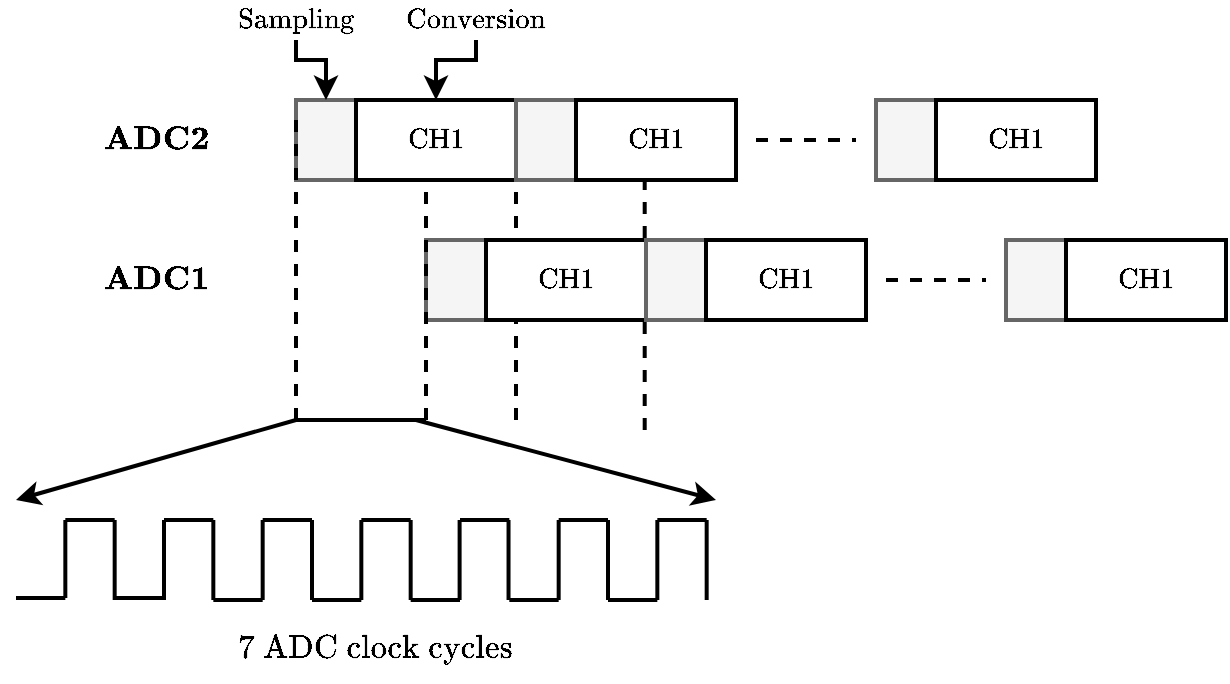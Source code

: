 <mxfile version="27.0.2">
  <diagram name="Page-1" id="tCYB30YipWKGrK400kMQ">
    <mxGraphModel dx="920" dy="547" grid="1" gridSize="10" guides="1" tooltips="1" connect="1" arrows="1" fold="1" page="1" pageScale="1" pageWidth="1169" pageHeight="827" math="1" shadow="0">
      <root>
        <mxCell id="0" />
        <mxCell id="1" parent="0" />
        <mxCell id="f13Vdtuete7E-nKXJIhi-67" value="" style="endArrow=none;dashed=1;html=1;rounded=0;strokeWidth=2;" edge="1" parent="1">
          <mxGeometry width="50" height="50" relative="1" as="geometry">
            <mxPoint x="494.35" y="285" as="sourcePoint" />
            <mxPoint x="494.35" y="155" as="targetPoint" />
          </mxGeometry>
        </mxCell>
        <mxCell id="f13Vdtuete7E-nKXJIhi-66" value="" style="endArrow=none;dashed=1;html=1;rounded=0;strokeWidth=2;" edge="1" parent="1">
          <mxGeometry width="50" height="50" relative="1" as="geometry">
            <mxPoint x="430" y="280" as="sourcePoint" />
            <mxPoint x="430" y="150" as="targetPoint" />
          </mxGeometry>
        </mxCell>
        <mxCell id="f13Vdtuete7E-nKXJIhi-1" value="" style="rounded=0;whiteSpace=wrap;html=1;strokeWidth=2;fillColor=#f5f5f5;fontColor=#333333;strokeColor=#666666;" vertex="1" parent="1">
          <mxGeometry x="320" y="120" width="30" height="40" as="geometry" />
        </mxCell>
        <mxCell id="f13Vdtuete7E-nKXJIhi-2" value="$$\text{CH1}$$" style="rounded=0;whiteSpace=wrap;html=1;strokeWidth=2;" vertex="1" parent="1">
          <mxGeometry x="350" y="120" width="80" height="40" as="geometry" />
        </mxCell>
        <mxCell id="f13Vdtuete7E-nKXJIhi-3" value="" style="rounded=0;whiteSpace=wrap;html=1;strokeWidth=2;fillColor=#f5f5f5;fontColor=#333333;strokeColor=#666666;" vertex="1" parent="1">
          <mxGeometry x="430" y="120" width="30" height="40" as="geometry" />
        </mxCell>
        <mxCell id="f13Vdtuete7E-nKXJIhi-4" value="$$\text{CH1}$$" style="rounded=0;whiteSpace=wrap;html=1;strokeWidth=2;" vertex="1" parent="1">
          <mxGeometry x="460" y="120" width="80" height="40" as="geometry" />
        </mxCell>
        <mxCell id="f13Vdtuete7E-nKXJIhi-5" value="" style="endArrow=none;dashed=1;html=1;rounded=0;strokeWidth=2;" edge="1" parent="1">
          <mxGeometry width="50" height="50" relative="1" as="geometry">
            <mxPoint x="550" y="140" as="sourcePoint" />
            <mxPoint x="600" y="140" as="targetPoint" />
          </mxGeometry>
        </mxCell>
        <mxCell id="f13Vdtuete7E-nKXJIhi-6" value="" style="rounded=0;whiteSpace=wrap;html=1;strokeWidth=2;fillColor=#f5f5f5;fontColor=#333333;strokeColor=#666666;" vertex="1" parent="1">
          <mxGeometry x="610" y="120" width="30" height="40" as="geometry" />
        </mxCell>
        <mxCell id="f13Vdtuete7E-nKXJIhi-7" value="$$\text{CH1}$$" style="rounded=0;whiteSpace=wrap;html=1;strokeWidth=2;" vertex="1" parent="1">
          <mxGeometry x="640" y="120" width="80" height="40" as="geometry" />
        </mxCell>
        <mxCell id="f13Vdtuete7E-nKXJIhi-8" value="" style="rounded=0;whiteSpace=wrap;html=1;strokeWidth=2;fillColor=#f5f5f5;fontColor=#333333;strokeColor=#666666;" vertex="1" parent="1">
          <mxGeometry x="385" y="190" width="30" height="40" as="geometry" />
        </mxCell>
        <mxCell id="f13Vdtuete7E-nKXJIhi-9" value="$$\text{CH1}$$" style="rounded=0;whiteSpace=wrap;html=1;strokeWidth=2;" vertex="1" parent="1">
          <mxGeometry x="415" y="190" width="80" height="40" as="geometry" />
        </mxCell>
        <mxCell id="f13Vdtuete7E-nKXJIhi-10" value="" style="rounded=0;whiteSpace=wrap;html=1;strokeWidth=2;fillColor=#f5f5f5;fontColor=#333333;strokeColor=#666666;" vertex="1" parent="1">
          <mxGeometry x="495" y="190" width="30" height="40" as="geometry" />
        </mxCell>
        <mxCell id="f13Vdtuete7E-nKXJIhi-11" value="&lt;span style=&quot;color: rgb(0, 0, 0); font-family: Helvetica; font-size: 12px; font-style: normal; font-variant-ligatures: normal; font-variant-caps: normal; font-weight: 400; letter-spacing: normal; orphans: 2; text-align: center; text-indent: 0px; text-transform: none; widows: 2; word-spacing: 0px; -webkit-text-stroke-width: 0px; white-space: normal; background-color: rgb(236, 236, 236); text-decoration-thickness: initial; text-decoration-style: initial; text-decoration-color: initial; display: inline !important; float: none;&quot;&gt;$$\text{CH1}$$&lt;/span&gt;" style="rounded=0;whiteSpace=wrap;html=1;strokeWidth=2;" vertex="1" parent="1">
          <mxGeometry x="525" y="190" width="80" height="40" as="geometry" />
        </mxCell>
        <mxCell id="f13Vdtuete7E-nKXJIhi-12" value="" style="endArrow=none;dashed=1;html=1;rounded=0;strokeWidth=2;" edge="1" parent="1">
          <mxGeometry width="50" height="50" relative="1" as="geometry">
            <mxPoint x="615" y="210" as="sourcePoint" />
            <mxPoint x="665" y="210" as="targetPoint" />
          </mxGeometry>
        </mxCell>
        <mxCell id="f13Vdtuete7E-nKXJIhi-13" value="" style="rounded=0;whiteSpace=wrap;html=1;strokeWidth=2;fillColor=#f5f5f5;fontColor=#333333;strokeColor=#666666;" vertex="1" parent="1">
          <mxGeometry x="675" y="190" width="30" height="40" as="geometry" />
        </mxCell>
        <mxCell id="f13Vdtuete7E-nKXJIhi-14" value="$$\text{CH1}$$" style="rounded=0;whiteSpace=wrap;html=1;strokeWidth=2;" vertex="1" parent="1">
          <mxGeometry x="705" y="190" width="80" height="40" as="geometry" />
        </mxCell>
        <mxCell id="f13Vdtuete7E-nKXJIhi-15" value="" style="endArrow=none;dashed=1;html=1;rounded=0;strokeWidth=2;" edge="1" parent="1">
          <mxGeometry width="50" height="50" relative="1" as="geometry">
            <mxPoint x="320" y="280" as="sourcePoint" />
            <mxPoint x="320" y="130" as="targetPoint" />
          </mxGeometry>
        </mxCell>
        <mxCell id="f13Vdtuete7E-nKXJIhi-16" value="" style="endArrow=none;dashed=1;html=1;rounded=0;strokeWidth=2;" edge="1" parent="1">
          <mxGeometry width="50" height="50" relative="1" as="geometry">
            <mxPoint x="385" y="280" as="sourcePoint" />
            <mxPoint x="385" y="160" as="targetPoint" />
          </mxGeometry>
        </mxCell>
        <mxCell id="f13Vdtuete7E-nKXJIhi-17" value="" style="endArrow=none;startArrow=none;html=1;rounded=0;strokeWidth=2;startFill=0;" edge="1" parent="1">
          <mxGeometry width="50" height="50" relative="1" as="geometry">
            <mxPoint x="320" y="280" as="sourcePoint" />
            <mxPoint x="385" y="280" as="targetPoint" />
          </mxGeometry>
        </mxCell>
        <mxCell id="f13Vdtuete7E-nKXJIhi-18" value="&lt;font style=&quot;font-size: 14px;&quot;&gt;$$\text{7 ADC clock cycles}$$&lt;/font&gt;" style="text;html=1;align=center;verticalAlign=middle;whiteSpace=wrap;rounded=0;" vertex="1" parent="1">
          <mxGeometry x="270" y="384" width="180" height="20" as="geometry" />
        </mxCell>
        <mxCell id="f13Vdtuete7E-nKXJIhi-20" value="&lt;font style=&quot;font-size: 14px;&quot;&gt;$$\textbf{ADC1}$$&lt;/font&gt;" style="text;html=1;align=center;verticalAlign=middle;whiteSpace=wrap;rounded=0;" vertex="1" parent="1">
          <mxGeometry x="220" y="195" width="60" height="30" as="geometry" />
        </mxCell>
        <mxCell id="f13Vdtuete7E-nKXJIhi-21" value="&lt;font style=&quot;font-size: 14px;&quot;&gt;$$\textbf{ADC2}$$&lt;/font&gt;" style="text;html=1;align=center;verticalAlign=middle;whiteSpace=wrap;rounded=0;" vertex="1" parent="1">
          <mxGeometry x="220" y="125" width="60" height="30" as="geometry" />
        </mxCell>
        <mxCell id="f13Vdtuete7E-nKXJIhi-26" style="edgeStyle=orthogonalEdgeStyle;rounded=0;orthogonalLoop=1;jettySize=auto;html=1;strokeWidth=2;" edge="1" parent="1" source="f13Vdtuete7E-nKXJIhi-23" target="f13Vdtuete7E-nKXJIhi-2">
          <mxGeometry relative="1" as="geometry">
            <Array as="points">
              <mxPoint x="410" y="100" />
              <mxPoint x="390" y="100" />
            </Array>
          </mxGeometry>
        </mxCell>
        <mxCell id="f13Vdtuete7E-nKXJIhi-23" value="$$\text{Conversion}$$" style="text;html=1;align=center;verticalAlign=middle;whiteSpace=wrap;rounded=0;" vertex="1" parent="1">
          <mxGeometry x="380" y="70" width="60" height="20" as="geometry" />
        </mxCell>
        <mxCell id="f13Vdtuete7E-nKXJIhi-25" style="edgeStyle=orthogonalEdgeStyle;rounded=0;orthogonalLoop=1;jettySize=auto;html=1;exitX=0.5;exitY=1;exitDx=0;exitDy=0;entryX=0.5;entryY=0;entryDx=0;entryDy=0;strokeWidth=2;" edge="1" parent="1" source="f13Vdtuete7E-nKXJIhi-24" target="f13Vdtuete7E-nKXJIhi-1">
          <mxGeometry relative="1" as="geometry">
            <Array as="points">
              <mxPoint x="335" y="100" />
            </Array>
          </mxGeometry>
        </mxCell>
        <mxCell id="f13Vdtuete7E-nKXJIhi-24" value="$$\text{Sampling}$$" style="text;html=1;align=center;verticalAlign=middle;whiteSpace=wrap;rounded=0;" vertex="1" parent="1">
          <mxGeometry x="290" y="70" width="60" height="20" as="geometry" />
        </mxCell>
        <mxCell id="f13Vdtuete7E-nKXJIhi-62" value="" style="group" vertex="1" connectable="0" parent="1">
          <mxGeometry x="180" y="330" width="370" height="40" as="geometry" />
        </mxCell>
        <mxCell id="f13Vdtuete7E-nKXJIhi-27" value="" style="endArrow=none;html=1;rounded=0;strokeWidth=2;" edge="1" parent="f13Vdtuete7E-nKXJIhi-62">
          <mxGeometry width="50" height="50" relative="1" as="geometry">
            <mxPoint y="39" as="sourcePoint" />
            <mxPoint x="24.667" y="39" as="targetPoint" />
          </mxGeometry>
        </mxCell>
        <mxCell id="f13Vdtuete7E-nKXJIhi-28" value="" style="endArrow=none;html=1;rounded=0;strokeWidth=2;" edge="1" parent="f13Vdtuete7E-nKXJIhi-62">
          <mxGeometry width="50" height="50" relative="1" as="geometry">
            <mxPoint x="24.667" y="39" as="sourcePoint" />
            <mxPoint x="24.667" as="targetPoint" />
          </mxGeometry>
        </mxCell>
        <mxCell id="f13Vdtuete7E-nKXJIhi-29" value="" style="endArrow=none;html=1;rounded=0;strokeWidth=2;" edge="1" parent="f13Vdtuete7E-nKXJIhi-62">
          <mxGeometry width="50" height="50" relative="1" as="geometry">
            <mxPoint x="24.667" as="sourcePoint" />
            <mxPoint x="49.333" as="targetPoint" />
          </mxGeometry>
        </mxCell>
        <mxCell id="f13Vdtuete7E-nKXJIhi-30" value="" style="endArrow=none;html=1;rounded=0;strokeWidth=2;" edge="1" parent="f13Vdtuete7E-nKXJIhi-62">
          <mxGeometry width="50" height="50" relative="1" as="geometry">
            <mxPoint x="49.333" y="40" as="sourcePoint" />
            <mxPoint x="49.333" as="targetPoint" />
          </mxGeometry>
        </mxCell>
        <mxCell id="f13Vdtuete7E-nKXJIhi-31" value="" style="endArrow=none;html=1;rounded=0;strokeWidth=2;" edge="1" parent="f13Vdtuete7E-nKXJIhi-62">
          <mxGeometry width="50" height="50" relative="1" as="geometry">
            <mxPoint x="49.333" y="39" as="sourcePoint" />
            <mxPoint x="74" y="39" as="targetPoint" />
          </mxGeometry>
        </mxCell>
        <mxCell id="f13Vdtuete7E-nKXJIhi-32" value="" style="endArrow=none;html=1;rounded=0;strokeWidth=2;" edge="1" parent="f13Vdtuete7E-nKXJIhi-62">
          <mxGeometry width="50" height="50" relative="1" as="geometry">
            <mxPoint x="74" as="sourcePoint" />
            <mxPoint x="74" y="40" as="targetPoint" />
          </mxGeometry>
        </mxCell>
        <mxCell id="f13Vdtuete7E-nKXJIhi-33" value="" style="endArrow=none;html=1;rounded=0;strokeWidth=2;" edge="1" parent="f13Vdtuete7E-nKXJIhi-62">
          <mxGeometry width="50" height="50" relative="1" as="geometry">
            <mxPoint x="74" as="sourcePoint" />
            <mxPoint x="98.667" as="targetPoint" />
          </mxGeometry>
        </mxCell>
        <mxCell id="f13Vdtuete7E-nKXJIhi-34" value="" style="endArrow=none;html=1;rounded=0;strokeWidth=2;" edge="1" parent="f13Vdtuete7E-nKXJIhi-62">
          <mxGeometry width="50" height="50" relative="1" as="geometry">
            <mxPoint x="98.667" y="40" as="sourcePoint" />
            <mxPoint x="98.667" as="targetPoint" />
          </mxGeometry>
        </mxCell>
        <mxCell id="f13Vdtuete7E-nKXJIhi-35" value="" style="endArrow=none;html=1;rounded=0;strokeWidth=2;" edge="1" parent="f13Vdtuete7E-nKXJIhi-62">
          <mxGeometry width="50" height="50" relative="1" as="geometry">
            <mxPoint x="98.667" y="40" as="sourcePoint" />
            <mxPoint x="123.333" y="40" as="targetPoint" />
          </mxGeometry>
        </mxCell>
        <mxCell id="f13Vdtuete7E-nKXJIhi-36" value="" style="endArrow=none;html=1;rounded=0;strokeWidth=2;" edge="1" parent="f13Vdtuete7E-nKXJIhi-62">
          <mxGeometry width="50" height="50" relative="1" as="geometry">
            <mxPoint x="123.333" y="40" as="sourcePoint" />
            <mxPoint x="123.333" as="targetPoint" />
          </mxGeometry>
        </mxCell>
        <mxCell id="f13Vdtuete7E-nKXJIhi-37" value="" style="endArrow=none;html=1;rounded=0;strokeWidth=2;" edge="1" parent="f13Vdtuete7E-nKXJIhi-62">
          <mxGeometry width="50" height="50" relative="1" as="geometry">
            <mxPoint x="123.333" as="sourcePoint" />
            <mxPoint x="148" as="targetPoint" />
          </mxGeometry>
        </mxCell>
        <mxCell id="f13Vdtuete7E-nKXJIhi-39" value="" style="endArrow=none;html=1;rounded=0;strokeWidth=2;" edge="1" parent="f13Vdtuete7E-nKXJIhi-62">
          <mxGeometry width="50" height="50" relative="1" as="geometry">
            <mxPoint x="148" y="40" as="sourcePoint" />
            <mxPoint x="148" as="targetPoint" />
          </mxGeometry>
        </mxCell>
        <mxCell id="f13Vdtuete7E-nKXJIhi-40" value="" style="endArrow=none;html=1;rounded=0;strokeWidth=2;" edge="1" parent="f13Vdtuete7E-nKXJIhi-62">
          <mxGeometry width="50" height="50" relative="1" as="geometry">
            <mxPoint x="148" y="40" as="sourcePoint" />
            <mxPoint x="172.667" y="40" as="targetPoint" />
          </mxGeometry>
        </mxCell>
        <mxCell id="f13Vdtuete7E-nKXJIhi-41" value="" style="endArrow=none;html=1;rounded=0;strokeWidth=2;" edge="1" parent="f13Vdtuete7E-nKXJIhi-62">
          <mxGeometry width="50" height="50" relative="1" as="geometry">
            <mxPoint x="172.667" y="40" as="sourcePoint" />
            <mxPoint x="172.667" as="targetPoint" />
          </mxGeometry>
        </mxCell>
        <mxCell id="f13Vdtuete7E-nKXJIhi-42" value="" style="endArrow=none;html=1;rounded=0;strokeWidth=2;" edge="1" parent="f13Vdtuete7E-nKXJIhi-62">
          <mxGeometry width="50" height="50" relative="1" as="geometry">
            <mxPoint x="197.333" y="40" as="sourcePoint" />
            <mxPoint x="197.333" as="targetPoint" />
          </mxGeometry>
        </mxCell>
        <mxCell id="f13Vdtuete7E-nKXJIhi-43" value="" style="endArrow=none;html=1;rounded=0;strokeWidth=2;" edge="1" parent="f13Vdtuete7E-nKXJIhi-62">
          <mxGeometry width="50" height="50" relative="1" as="geometry">
            <mxPoint x="221.803" y="40" as="sourcePoint" />
            <mxPoint x="221.803" as="targetPoint" />
          </mxGeometry>
        </mxCell>
        <mxCell id="f13Vdtuete7E-nKXJIhi-44" value="" style="endArrow=none;html=1;rounded=0;strokeWidth=2;" edge="1" parent="f13Vdtuete7E-nKXJIhi-62">
          <mxGeometry width="50" height="50" relative="1" as="geometry">
            <mxPoint x="246.266" y="40" as="sourcePoint" />
            <mxPoint x="246.266" as="targetPoint" />
          </mxGeometry>
        </mxCell>
        <mxCell id="f13Vdtuete7E-nKXJIhi-45" value="" style="endArrow=none;html=1;rounded=0;strokeWidth=2;" edge="1" parent="f13Vdtuete7E-nKXJIhi-62">
          <mxGeometry width="50" height="50" relative="1" as="geometry">
            <mxPoint x="271.333" y="40" as="sourcePoint" />
            <mxPoint x="271.333" as="targetPoint" />
          </mxGeometry>
        </mxCell>
        <mxCell id="f13Vdtuete7E-nKXJIhi-46" value="" style="endArrow=none;html=1;rounded=0;strokeWidth=2;" edge="1" parent="f13Vdtuete7E-nKXJIhi-62">
          <mxGeometry width="50" height="50" relative="1" as="geometry">
            <mxPoint x="296" y="40" as="sourcePoint" />
            <mxPoint x="296" as="targetPoint" />
          </mxGeometry>
        </mxCell>
        <mxCell id="f13Vdtuete7E-nKXJIhi-47" value="" style="endArrow=none;html=1;rounded=0;strokeWidth=2;" edge="1" parent="f13Vdtuete7E-nKXJIhi-62">
          <mxGeometry width="50" height="50" relative="1" as="geometry">
            <mxPoint x="172.667" as="sourcePoint" />
            <mxPoint x="197.333" as="targetPoint" />
          </mxGeometry>
        </mxCell>
        <mxCell id="f13Vdtuete7E-nKXJIhi-48" value="" style="endArrow=none;html=1;rounded=0;strokeWidth=2;" edge="1" parent="f13Vdtuete7E-nKXJIhi-62">
          <mxGeometry width="50" height="50" relative="1" as="geometry">
            <mxPoint x="197.333" y="40" as="sourcePoint" />
            <mxPoint x="222" y="40" as="targetPoint" />
          </mxGeometry>
        </mxCell>
        <mxCell id="f13Vdtuete7E-nKXJIhi-49" value="" style="endArrow=none;html=1;rounded=0;strokeWidth=2;" edge="1" parent="f13Vdtuete7E-nKXJIhi-62">
          <mxGeometry width="50" height="50" relative="1" as="geometry">
            <mxPoint x="222" as="sourcePoint" />
            <mxPoint x="246.667" as="targetPoint" />
          </mxGeometry>
        </mxCell>
        <mxCell id="f13Vdtuete7E-nKXJIhi-50" value="" style="endArrow=none;html=1;rounded=0;strokeWidth=2;" edge="1" parent="f13Vdtuete7E-nKXJIhi-62">
          <mxGeometry width="50" height="50" relative="1" as="geometry">
            <mxPoint x="246.667" y="40" as="sourcePoint" />
            <mxPoint x="271.333" y="40" as="targetPoint" />
          </mxGeometry>
        </mxCell>
        <mxCell id="f13Vdtuete7E-nKXJIhi-51" value="" style="endArrow=none;html=1;rounded=0;strokeWidth=2;" edge="1" parent="f13Vdtuete7E-nKXJIhi-62">
          <mxGeometry width="50" height="50" relative="1" as="geometry">
            <mxPoint x="271.333" as="sourcePoint" />
            <mxPoint x="296" as="targetPoint" />
          </mxGeometry>
        </mxCell>
        <mxCell id="f13Vdtuete7E-nKXJIhi-52" value="" style="endArrow=none;html=1;rounded=0;strokeWidth=2;" edge="1" parent="f13Vdtuete7E-nKXJIhi-62">
          <mxGeometry width="50" height="50" relative="1" as="geometry">
            <mxPoint x="296" y="40" as="sourcePoint" />
            <mxPoint x="320.667" y="40" as="targetPoint" />
          </mxGeometry>
        </mxCell>
        <mxCell id="f13Vdtuete7E-nKXJIhi-53" value="" style="endArrow=none;html=1;rounded=0;strokeWidth=2;" edge="1" parent="f13Vdtuete7E-nKXJIhi-62">
          <mxGeometry width="50" height="50" relative="1" as="geometry">
            <mxPoint x="320.667" as="sourcePoint" />
            <mxPoint x="345.333" as="targetPoint" />
          </mxGeometry>
        </mxCell>
        <mxCell id="f13Vdtuete7E-nKXJIhi-57" value="" style="endArrow=none;html=1;rounded=0;strokeWidth=2;" edge="1" parent="f13Vdtuete7E-nKXJIhi-62">
          <mxGeometry width="50" height="50" relative="1" as="geometry">
            <mxPoint x="320.667" y="40" as="sourcePoint" />
            <mxPoint x="320.667" as="targetPoint" />
          </mxGeometry>
        </mxCell>
        <mxCell id="f13Vdtuete7E-nKXJIhi-58" value="" style="endArrow=none;html=1;rounded=0;strokeWidth=2;" edge="1" parent="f13Vdtuete7E-nKXJIhi-62">
          <mxGeometry width="50" height="50" relative="1" as="geometry">
            <mxPoint x="345.333" y="40" as="sourcePoint" />
            <mxPoint x="345.333" as="targetPoint" />
          </mxGeometry>
        </mxCell>
        <mxCell id="f13Vdtuete7E-nKXJIhi-64" value="" style="endArrow=classic;html=1;rounded=0;strokeWidth=2;" edge="1" parent="1">
          <mxGeometry width="50" height="50" relative="1" as="geometry">
            <mxPoint x="380" y="280" as="sourcePoint" />
            <mxPoint x="530" y="320" as="targetPoint" />
          </mxGeometry>
        </mxCell>
        <mxCell id="f13Vdtuete7E-nKXJIhi-65" value="" style="endArrow=classic;html=1;rounded=0;strokeWidth=2;" edge="1" parent="1">
          <mxGeometry width="50" height="50" relative="1" as="geometry">
            <mxPoint x="320" y="280" as="sourcePoint" />
            <mxPoint x="180" y="320" as="targetPoint" />
          </mxGeometry>
        </mxCell>
      </root>
    </mxGraphModel>
  </diagram>
</mxfile>
